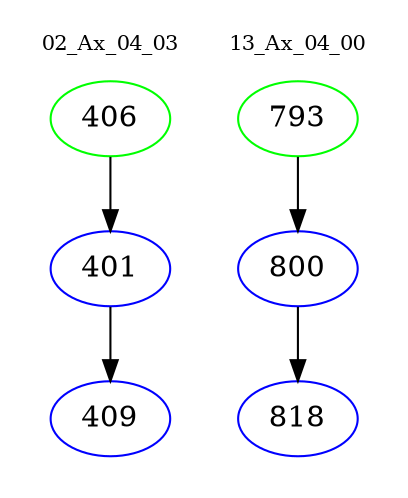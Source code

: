 digraph{
subgraph cluster_0 {
color = white
label = "02_Ax_04_03";
fontsize=10;
T0_406 [label="406", color="green"]
T0_406 -> T0_401 [color="black"]
T0_401 [label="401", color="blue"]
T0_401 -> T0_409 [color="black"]
T0_409 [label="409", color="blue"]
}
subgraph cluster_1 {
color = white
label = "13_Ax_04_00";
fontsize=10;
T1_793 [label="793", color="green"]
T1_793 -> T1_800 [color="black"]
T1_800 [label="800", color="blue"]
T1_800 -> T1_818 [color="black"]
T1_818 [label="818", color="blue"]
}
}
